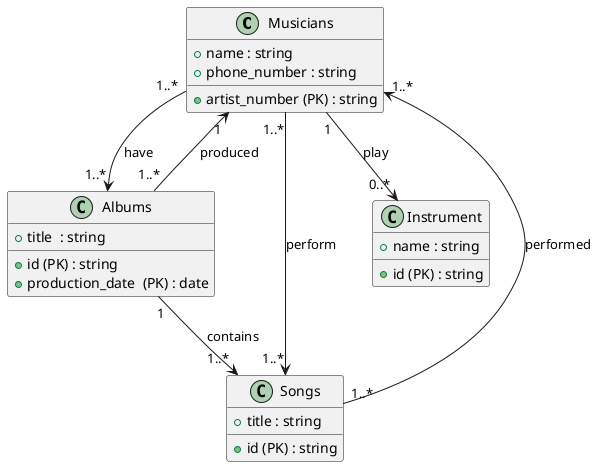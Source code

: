 @startuml

' Define classes
class Musicians {
    +artist_number (PK) : string
    +name : string
    +phone_number : string
}

class Albums {
    +id (PK) : string
    +title  : string
    +production_date  (PK) : date
}


class Songs {
    +id (PK) : string
    +title : string
}

class Instrument {
    +id (PK) : string
    +name : string
}

' Relationships
Songs "1..*" --> "1..*" Musicians : performed
Musicians "1..*" --> "1..*" Songs : perform
Musicians "1..*" --> "1..*" Albums : have
Albums "1..*" --> "1" Musicians : produced
Albums "1" --> "1..*" Songs : contains
Musicians "1" --> "0..*" Instrument : play
@enduml